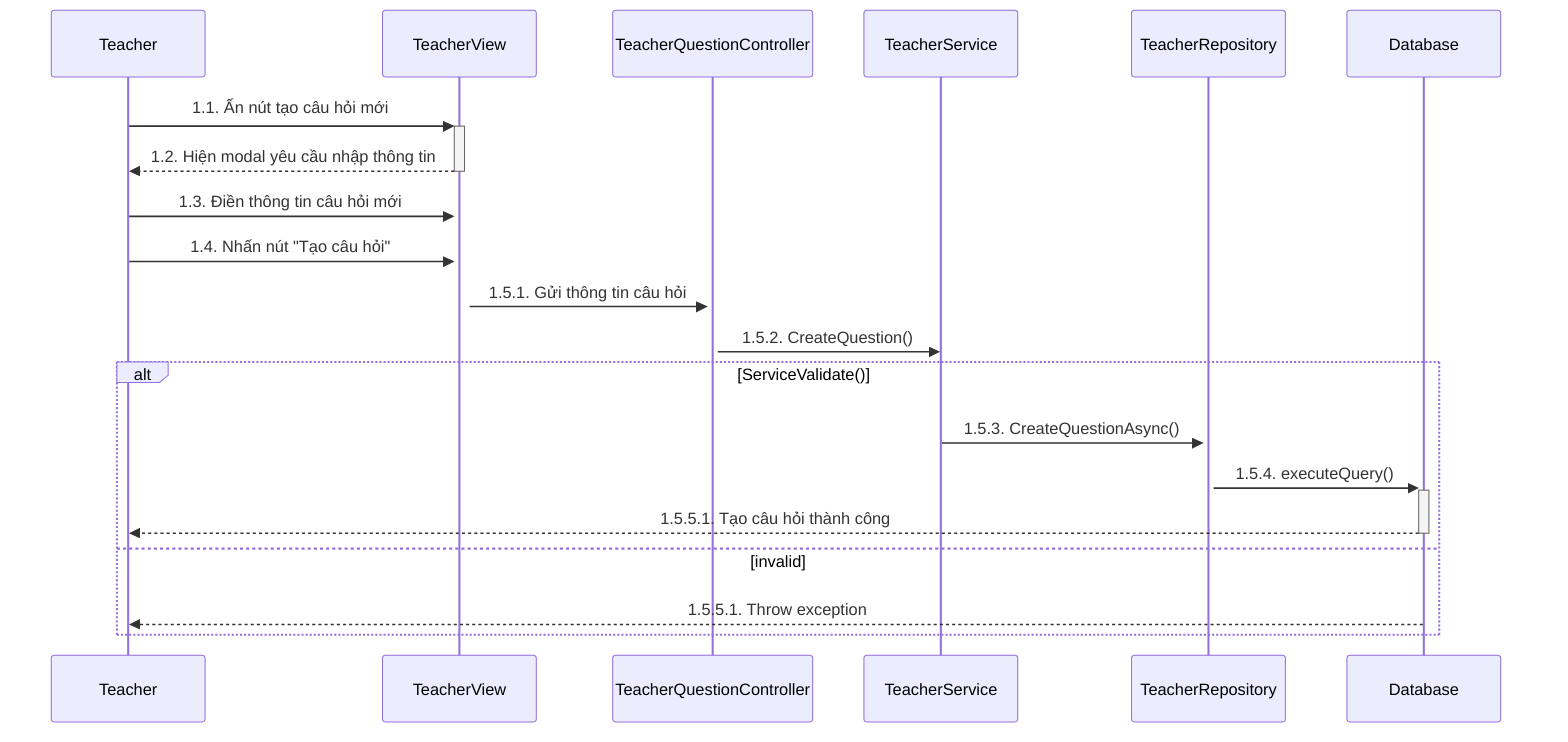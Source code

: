 sequenceDiagram
    participant Teacher
    participant TeacherView
    participant TeacherQuestionController
    participant TeacherService
    participant TeacherRepository
    participant Database

    Teacher->>+TeacherView: 1.1. Ấn nút tạo câu hỏi mới
    TeacherView-->>-Teacher: 1.2. Hiện modal yêu cầu nhập thông tin
    Teacher->>+TeacherView: 1.3. Điền thông tin câu hỏi mới
    Teacher->>+TeacherView: 1.4. Nhấn nút "Tạo câu hỏi"
    TeacherView->>+TeacherQuestionController: 1.5.1. Gửi thông tin câu hỏi
    TeacherQuestionController->>TeacherService: 1.5.2. CreateQuestion()
    alt ServiceValidate()
        TeacherService->>+TeacherRepository: 1.5.3. CreateQuestionAsync()
        TeacherRepository->>+Database: 1.5.4. executeQuery()

        Database-->>-Teacher: 1.5.5.1. Tạo câu hỏi thành công
    else invalid
         Database-->>Teacher: 1.5.5.1. Throw exception
    end